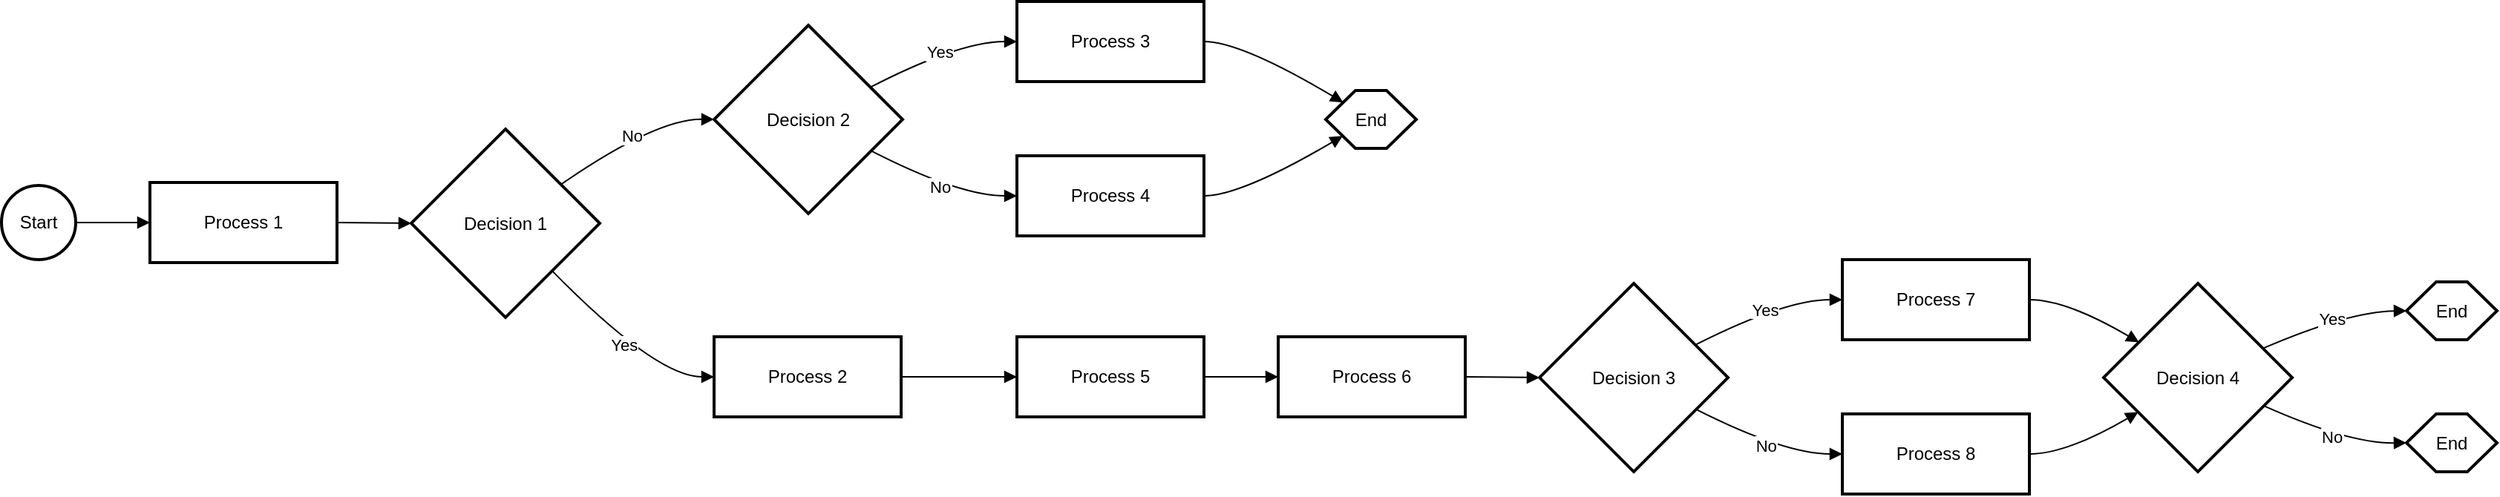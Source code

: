 <mxfile version="26.1.1">
  <diagram name="Page-1" id="7XcqnQR7zRWJhbjN3CTV">
    <mxGraphModel>
      <root>
        <mxCell id="0" />
        <mxCell id="1" parent="0" />
        <mxCell id="2" value="Start" style="ellipse;aspect=fixed;strokeWidth=2;whiteSpace=wrap;" vertex="1" parent="1">
          <mxGeometry x="8" y="132" width="50" height="50" as="geometry" />
        </mxCell>
        <mxCell id="3" value="Process 1" style="whiteSpace=wrap;strokeWidth=2;" vertex="1" parent="1">
          <mxGeometry x="108" y="130" width="126" height="54" as="geometry" />
        </mxCell>
        <mxCell id="4" value="Decision 1" style="rhombus;strokeWidth=2;whiteSpace=wrap;" vertex="1" parent="1">
          <mxGeometry x="284" y="94" width="127" height="127" as="geometry" />
        </mxCell>
        <mxCell id="5" value="Process 2" style="whiteSpace=wrap;strokeWidth=2;" vertex="1" parent="1">
          <mxGeometry x="488" y="234" width="126" height="54" as="geometry" />
        </mxCell>
        <mxCell id="6" value="Decision 2" style="rhombus;strokeWidth=2;whiteSpace=wrap;" vertex="1" parent="1">
          <mxGeometry x="488" y="24" width="127" height="127" as="geometry" />
        </mxCell>
        <mxCell id="7" value="Process 3" style="whiteSpace=wrap;strokeWidth=2;" vertex="1" parent="1">
          <mxGeometry x="692" y="8" width="126" height="54" as="geometry" />
        </mxCell>
        <mxCell id="8" value="Process 4" style="whiteSpace=wrap;strokeWidth=2;" vertex="1" parent="1">
          <mxGeometry x="692" y="112" width="126" height="54" as="geometry" />
        </mxCell>
        <mxCell id="9" value="End" style="shape=hexagon;perimeter=hexagonPerimeter2;fixedSize=1;strokeWidth=2;whiteSpace=wrap;" vertex="1" parent="1">
          <mxGeometry x="900" y="68" width="61" height="39" as="geometry" />
        </mxCell>
        <mxCell id="10" value="Process 5" style="whiteSpace=wrap;strokeWidth=2;" vertex="1" parent="1">
          <mxGeometry x="692" y="234" width="126" height="54" as="geometry" />
        </mxCell>
        <mxCell id="11" value="Process 6" style="whiteSpace=wrap;strokeWidth=2;" vertex="1" parent="1">
          <mxGeometry x="868" y="234" width="126" height="54" as="geometry" />
        </mxCell>
        <mxCell id="12" value="Decision 3" style="rhombus;strokeWidth=2;whiteSpace=wrap;" vertex="1" parent="1">
          <mxGeometry x="1044" y="198" width="127" height="127" as="geometry" />
        </mxCell>
        <mxCell id="13" value="Process 7" style="whiteSpace=wrap;strokeWidth=2;" vertex="1" parent="1">
          <mxGeometry x="1248" y="182" width="126" height="54" as="geometry" />
        </mxCell>
        <mxCell id="14" value="Process 8" style="whiteSpace=wrap;strokeWidth=2;" vertex="1" parent="1">
          <mxGeometry x="1248" y="286" width="126" height="54" as="geometry" />
        </mxCell>
        <mxCell id="15" value="Decision 4" style="rhombus;strokeWidth=2;whiteSpace=wrap;" vertex="1" parent="1">
          <mxGeometry x="1424" y="198" width="127" height="127" as="geometry" />
        </mxCell>
        <mxCell id="16" value="End" style="shape=hexagon;perimeter=hexagonPerimeter2;fixedSize=1;strokeWidth=2;whiteSpace=wrap;" vertex="1" parent="1">
          <mxGeometry x="1628" y="197" width="61" height="39" as="geometry" />
        </mxCell>
        <mxCell id="17" value="End" style="shape=hexagon;perimeter=hexagonPerimeter2;fixedSize=1;strokeWidth=2;whiteSpace=wrap;" vertex="1" parent="1">
          <mxGeometry x="1628" y="286" width="61" height="39" as="geometry" />
        </mxCell>
        <mxCell id="18" value="" style="curved=1;startArrow=none;endArrow=block;exitX=1;exitY=0.5;entryX=0;entryY=0.5;" edge="1" parent="1" source="2" target="3">
          <mxGeometry relative="1" as="geometry">
            <Array as="points" />
          </mxGeometry>
        </mxCell>
        <mxCell id="19" value="" style="curved=1;startArrow=none;endArrow=block;exitX=1;exitY=0.5;entryX=0;entryY=0.5;" edge="1" parent="1" source="3" target="4">
          <mxGeometry relative="1" as="geometry">
            <Array as="points" />
          </mxGeometry>
        </mxCell>
        <mxCell id="20" value="Yes" style="curved=1;startArrow=none;endArrow=block;exitX=0.99;exitY=1;entryX=0;entryY=0.5;" edge="1" parent="1" source="4" target="5">
          <mxGeometry relative="1" as="geometry">
            <Array as="points">
              <mxPoint x="449" y="261" />
            </Array>
          </mxGeometry>
        </mxCell>
        <mxCell id="21" value="No" style="curved=1;startArrow=none;endArrow=block;exitX=1;exitY=0.15;entryX=0;entryY=0.5;" edge="1" parent="1" source="4" target="6">
          <mxGeometry relative="1" as="geometry">
            <Array as="points">
              <mxPoint x="449" y="87" />
            </Array>
          </mxGeometry>
        </mxCell>
        <mxCell id="22" value="Yes" style="curved=1;startArrow=none;endArrow=block;exitX=1;exitY=0.24;entryX=0;entryY=0.5;" edge="1" parent="1" source="6" target="7">
          <mxGeometry relative="1" as="geometry">
            <Array as="points">
              <mxPoint x="653" y="35" />
            </Array>
          </mxGeometry>
        </mxCell>
        <mxCell id="23" value="No" style="curved=1;startArrow=none;endArrow=block;exitX=1;exitY=0.75;entryX=0;entryY=0.5;" edge="1" parent="1" source="6" target="8">
          <mxGeometry relative="1" as="geometry">
            <Array as="points">
              <mxPoint x="653" y="139" />
            </Array>
          </mxGeometry>
        </mxCell>
        <mxCell id="24" value="" style="curved=1;startArrow=none;endArrow=block;exitX=1;exitY=0.5;entryX=0.01;entryY=0.03;" edge="1" parent="1" source="7" target="9">
          <mxGeometry relative="1" as="geometry">
            <Array as="points">
              <mxPoint x="843" y="35" />
            </Array>
          </mxGeometry>
        </mxCell>
        <mxCell id="25" value="" style="curved=1;startArrow=none;endArrow=block;exitX=1;exitY=0.5;entryX=0.01;entryY=0.95;" edge="1" parent="1" source="8" target="9">
          <mxGeometry relative="1" as="geometry">
            <Array as="points">
              <mxPoint x="843" y="139" />
            </Array>
          </mxGeometry>
        </mxCell>
        <mxCell id="26" value="" style="curved=1;startArrow=none;endArrow=block;exitX=1;exitY=0.5;entryX=0;entryY=0.5;" edge="1" parent="1" source="5" target="10">
          <mxGeometry relative="1" as="geometry">
            <Array as="points" />
          </mxGeometry>
        </mxCell>
        <mxCell id="27" value="" style="curved=1;startArrow=none;endArrow=block;exitX=1;exitY=0.5;entryX=0;entryY=0.5;" edge="1" parent="1" source="10" target="11">
          <mxGeometry relative="1" as="geometry">
            <Array as="points" />
          </mxGeometry>
        </mxCell>
        <mxCell id="28" value="" style="curved=1;startArrow=none;endArrow=block;exitX=1;exitY=0.5;entryX=0;entryY=0.5;" edge="1" parent="1" source="11" target="12">
          <mxGeometry relative="1" as="geometry">
            <Array as="points" />
          </mxGeometry>
        </mxCell>
        <mxCell id="29" value="Yes" style="curved=1;startArrow=none;endArrow=block;exitX=0.99;exitY=0.24;entryX=0;entryY=0.5;" edge="1" parent="1" source="12" target="13">
          <mxGeometry relative="1" as="geometry">
            <Array as="points">
              <mxPoint x="1209" y="209" />
            </Array>
          </mxGeometry>
        </mxCell>
        <mxCell id="30" value="No" style="curved=1;startArrow=none;endArrow=block;exitX=0.99;exitY=0.75;entryX=0;entryY=0.5;" edge="1" parent="1" source="12" target="14">
          <mxGeometry relative="1" as="geometry">
            <Array as="points">
              <mxPoint x="1209" y="313" />
            </Array>
          </mxGeometry>
        </mxCell>
        <mxCell id="31" value="" style="curved=1;startArrow=none;endArrow=block;exitX=1;exitY=0.5;entryX=0;entryY=0.2;" edge="1" parent="1" source="13" target="15">
          <mxGeometry relative="1" as="geometry">
            <Array as="points">
              <mxPoint x="1399" y="209" />
            </Array>
          </mxGeometry>
        </mxCell>
        <mxCell id="32" value="" style="curved=1;startArrow=none;endArrow=block;exitX=1;exitY=0.5;entryX=0;entryY=0.79;" edge="1" parent="1" source="14" target="15">
          <mxGeometry relative="1" as="geometry">
            <Array as="points">
              <mxPoint x="1399" y="313" />
            </Array>
          </mxGeometry>
        </mxCell>
        <mxCell id="33" value="Yes" style="curved=1;startArrow=none;endArrow=block;exitX=0.99;exitY=0.28;entryX=-0.01;entryY=0.5;" edge="1" parent="1" source="15" target="16">
          <mxGeometry relative="1" as="geometry">
            <Array as="points">
              <mxPoint x="1589" y="217" />
            </Array>
          </mxGeometry>
        </mxCell>
        <mxCell id="34" value="No" style="curved=1;startArrow=none;endArrow=block;exitX=0.99;exitY=0.71;entryX=-0.01;entryY=0.5;" edge="1" parent="1" source="15" target="17">
          <mxGeometry relative="1" as="geometry">
            <Array as="points">
              <mxPoint x="1589" y="306" />
            </Array>
          </mxGeometry>
        </mxCell>
      </root>
    </mxGraphModel>
  </diagram>
</mxfile>
